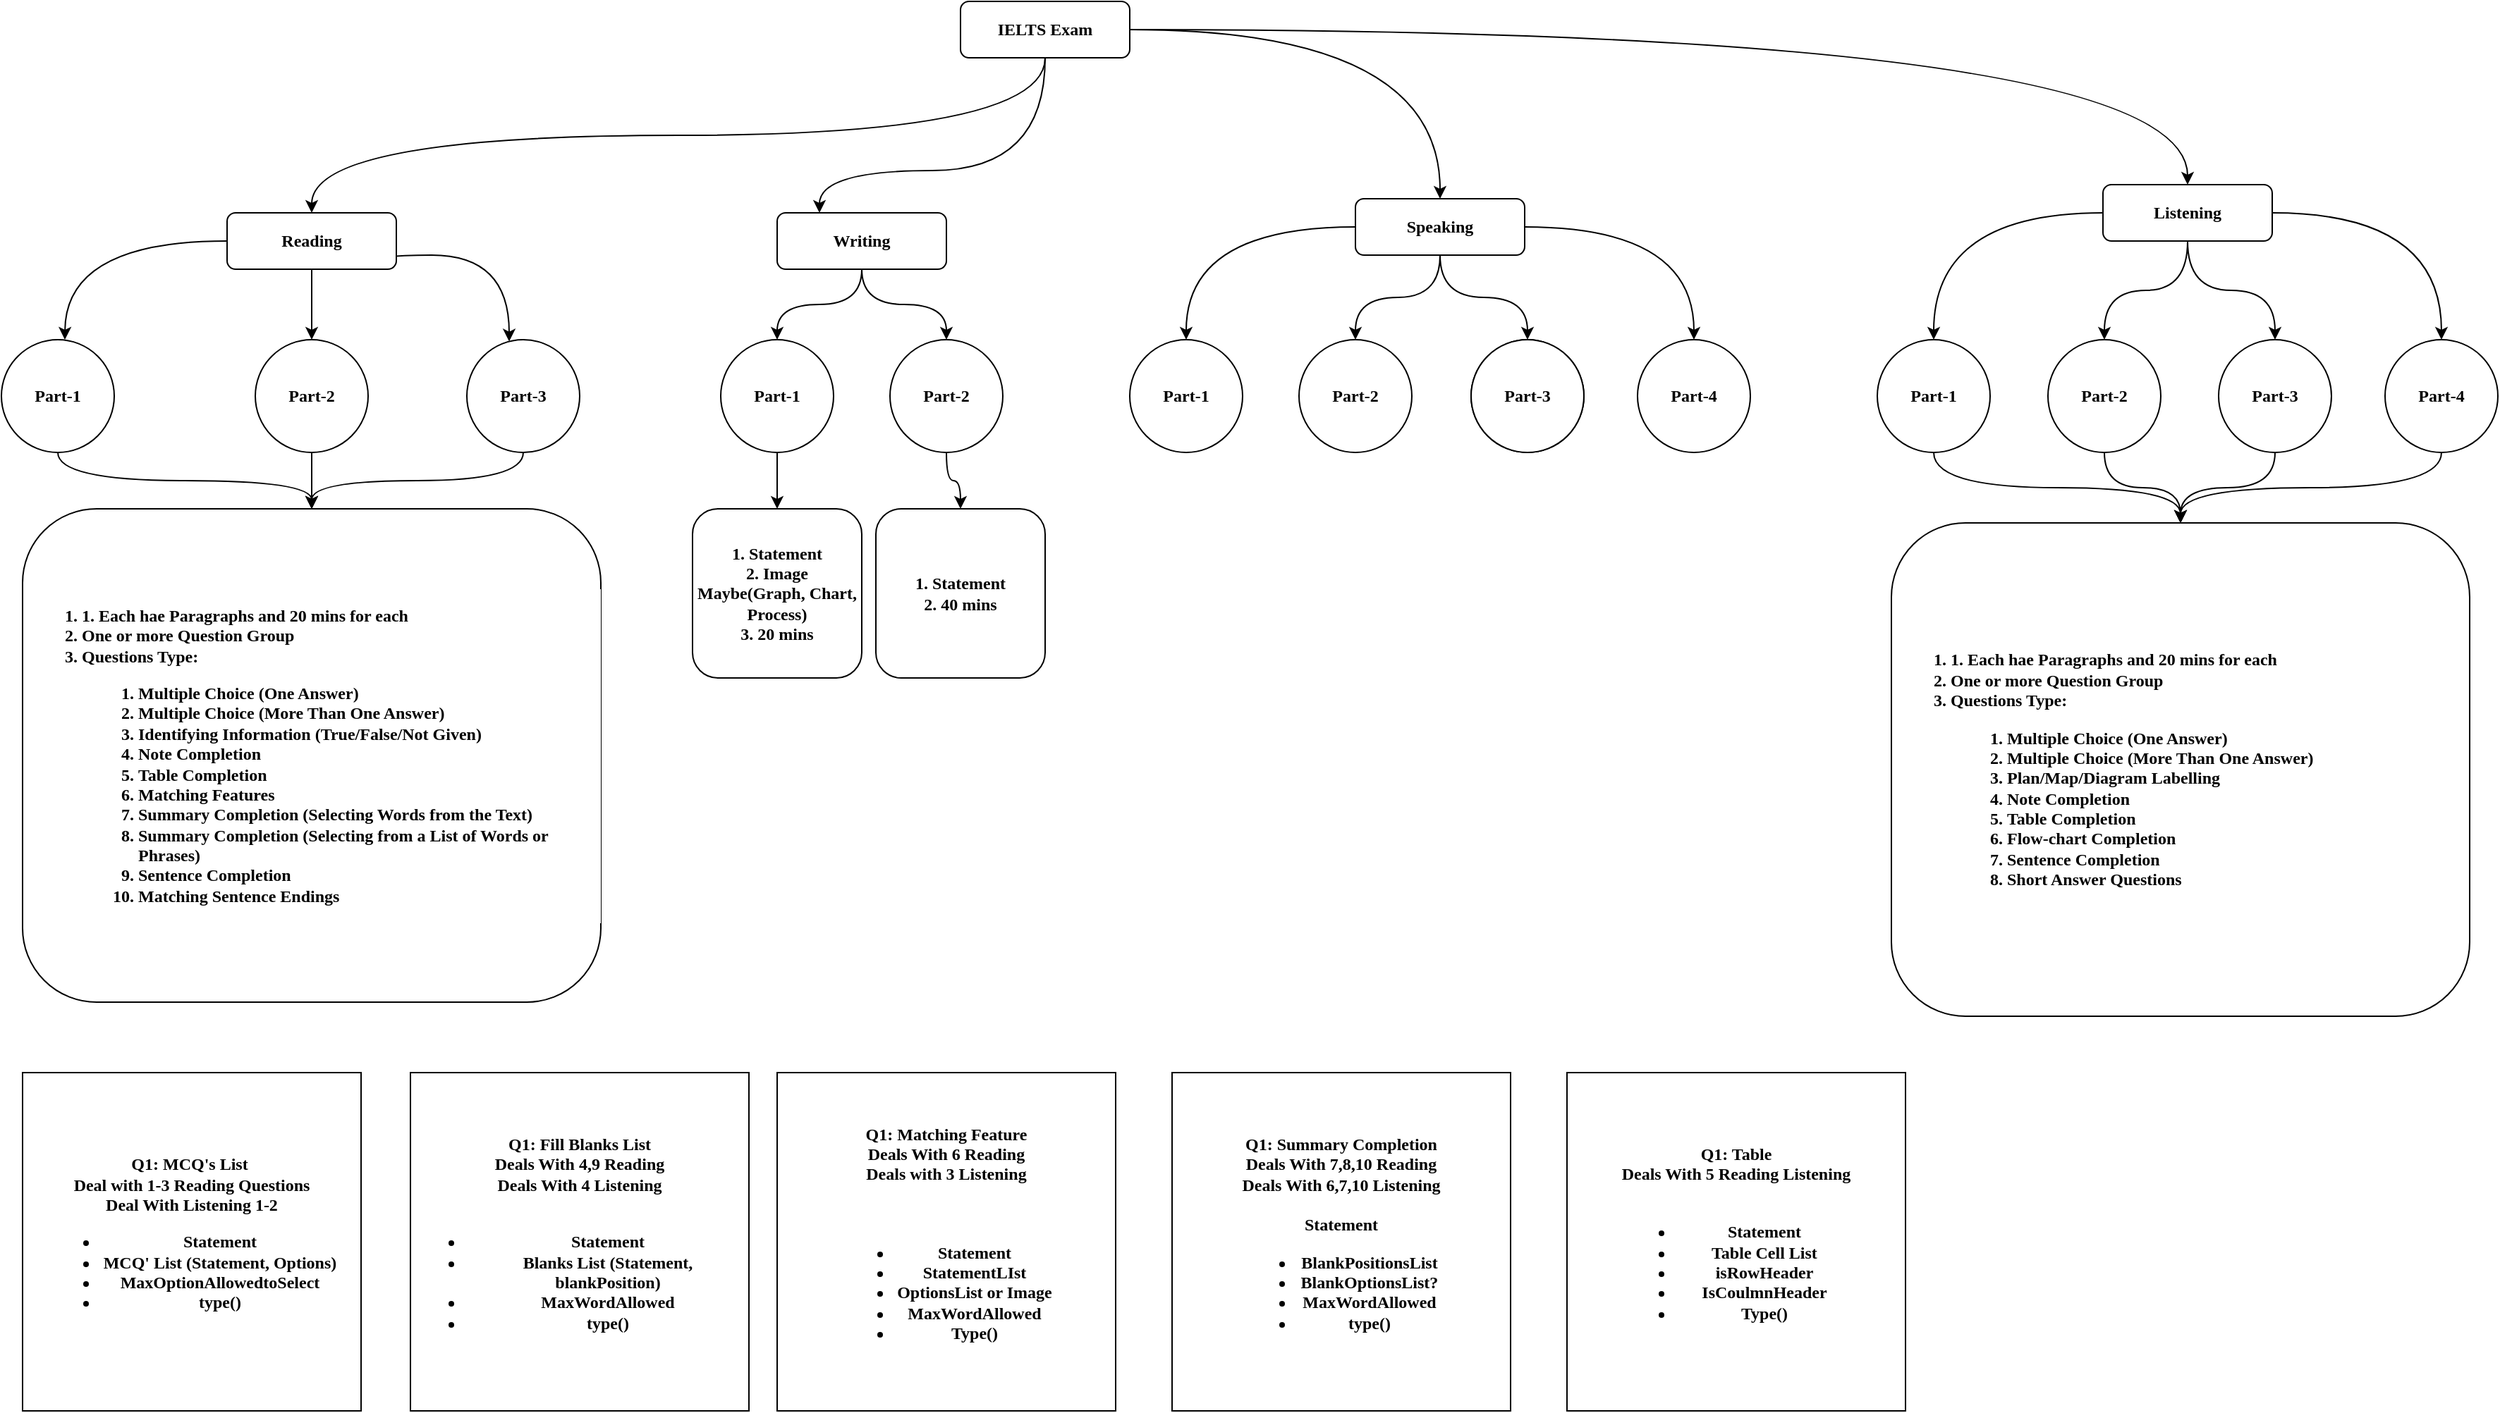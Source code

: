 <mxfile version="24.7.17">
  <diagram id="C5RBs43oDa-KdzZeNtuy" name="Page-1">
    <mxGraphModel dx="2195" dy="900" grid="1" gridSize="10" guides="1" tooltips="1" connect="1" arrows="1" fold="1" page="1" pageScale="1" pageWidth="827" pageHeight="1169" math="0" shadow="0">
      <root>
        <mxCell id="WIyWlLk6GJQsqaUBKTNV-0" />
        <mxCell id="WIyWlLk6GJQsqaUBKTNV-1" parent="WIyWlLk6GJQsqaUBKTNV-0" />
        <mxCell id="GiyGXKapcRgT0yDfLFS1-15" style="edgeStyle=orthogonalEdgeStyle;rounded=0;orthogonalLoop=1;jettySize=auto;html=1;exitX=0.5;exitY=1;exitDx=0;exitDy=0;fontFamily=Poppins;fontSource=https%3A%2F%2Ffonts.googleapis.com%2Fcss%3Ffamily%3DPoppins;fontSize=12;fontColor=default;fontStyle=1;elbow=vertical;curved=1;" parent="WIyWlLk6GJQsqaUBKTNV-1" source="WIyWlLk6GJQsqaUBKTNV-3" target="GiyGXKapcRgT0yDfLFS1-11" edge="1">
          <mxGeometry relative="1" as="geometry" />
        </mxCell>
        <mxCell id="GiyGXKapcRgT0yDfLFS1-70" style="edgeStyle=orthogonalEdgeStyle;shape=connector;curved=1;rounded=0;orthogonalLoop=1;jettySize=auto;html=1;strokeColor=default;align=center;verticalAlign=middle;fontFamily=Poppins;fontSource=https%3A%2F%2Ffonts.googleapis.com%2Fcss%3Ffamily%3DPoppins;fontSize=12;fontColor=default;fontStyle=1;labelBackgroundColor=default;elbow=vertical;endArrow=classic;" parent="WIyWlLk6GJQsqaUBKTNV-1" source="WIyWlLk6GJQsqaUBKTNV-3" target="GiyGXKapcRgT0yDfLFS1-13" edge="1">
          <mxGeometry relative="1" as="geometry" />
        </mxCell>
        <mxCell id="GiyGXKapcRgT0yDfLFS1-71" style="edgeStyle=orthogonalEdgeStyle;shape=connector;curved=1;rounded=0;orthogonalLoop=1;jettySize=auto;html=1;strokeColor=default;align=center;verticalAlign=middle;fontFamily=Poppins;fontSource=https%3A%2F%2Ffonts.googleapis.com%2Fcss%3Ffamily%3DPoppins;fontSize=12;fontColor=default;fontStyle=1;labelBackgroundColor=default;elbow=vertical;endArrow=classic;" parent="WIyWlLk6GJQsqaUBKTNV-1" source="WIyWlLk6GJQsqaUBKTNV-3" target="GiyGXKapcRgT0yDfLFS1-14" edge="1">
          <mxGeometry relative="1" as="geometry" />
        </mxCell>
        <mxCell id="GiyGXKapcRgT0yDfLFS1-73" style="edgeStyle=orthogonalEdgeStyle;shape=connector;curved=1;rounded=0;orthogonalLoop=1;jettySize=auto;html=1;strokeColor=default;align=center;verticalAlign=middle;fontFamily=Poppins;fontSource=https%3A%2F%2Ffonts.googleapis.com%2Fcss%3Ffamily%3DPoppins;fontSize=12;fontColor=default;fontStyle=1;labelBackgroundColor=default;elbow=vertical;endArrow=classic;" parent="WIyWlLk6GJQsqaUBKTNV-1" source="WIyWlLk6GJQsqaUBKTNV-3" target="GiyGXKapcRgT0yDfLFS1-12" edge="1">
          <mxGeometry relative="1" as="geometry">
            <Array as="points">
              <mxPoint x="-70" y="160" />
              <mxPoint x="-230" y="160" />
            </Array>
          </mxGeometry>
        </mxCell>
        <mxCell id="WIyWlLk6GJQsqaUBKTNV-3" value="IELTS Exam" style="rounded=1;whiteSpace=wrap;html=1;fontSize=12;glass=0;strokeWidth=1;shadow=0;fontFamily=Poppins;fontStyle=1;fontSource=https%3A%2F%2Ffonts.googleapis.com%2Fcss%3Ffamily%3DPoppins;" parent="WIyWlLk6GJQsqaUBKTNV-1" vertex="1">
          <mxGeometry x="-130" y="40" width="120" height="40" as="geometry" />
        </mxCell>
        <mxCell id="GiyGXKapcRgT0yDfLFS1-21" value="" style="edgeStyle=orthogonalEdgeStyle;shape=connector;curved=1;rounded=0;orthogonalLoop=1;jettySize=auto;html=1;strokeColor=default;align=center;verticalAlign=middle;fontFamily=Poppins;fontSource=https%3A%2F%2Ffonts.googleapis.com%2Fcss%3Ffamily%3DPoppins;fontSize=12;fontColor=default;fontStyle=1;labelBackgroundColor=default;elbow=vertical;endArrow=classic;" parent="WIyWlLk6GJQsqaUBKTNV-1" source="GiyGXKapcRgT0yDfLFS1-11" edge="1">
          <mxGeometry relative="1" as="geometry">
            <mxPoint x="-765.0" y="280" as="targetPoint" />
          </mxGeometry>
        </mxCell>
        <mxCell id="GiyGXKapcRgT0yDfLFS1-59" style="edgeStyle=orthogonalEdgeStyle;shape=connector;curved=1;rounded=0;orthogonalLoop=1;jettySize=auto;html=1;entryX=0.5;entryY=0;entryDx=0;entryDy=0;strokeColor=default;align=center;verticalAlign=middle;fontFamily=Poppins;fontSource=https%3A%2F%2Ffonts.googleapis.com%2Fcss%3Ffamily%3DPoppins;fontSize=12;fontColor=default;fontStyle=1;labelBackgroundColor=default;elbow=vertical;endArrow=classic;" parent="WIyWlLk6GJQsqaUBKTNV-1" source="GiyGXKapcRgT0yDfLFS1-11" target="GiyGXKapcRgT0yDfLFS1-27" edge="1">
          <mxGeometry relative="1" as="geometry" />
        </mxCell>
        <mxCell id="GiyGXKapcRgT0yDfLFS1-60" style="edgeStyle=orthogonalEdgeStyle;shape=connector;curved=1;rounded=0;orthogonalLoop=1;jettySize=auto;html=1;exitX=0.75;exitY=1;exitDx=0;exitDy=0;strokeColor=default;align=center;verticalAlign=middle;fontFamily=Poppins;fontSource=https%3A%2F%2Ffonts.googleapis.com%2Fcss%3Ffamily%3DPoppins;fontSize=12;fontColor=default;fontStyle=1;labelBackgroundColor=default;elbow=vertical;endArrow=classic;" parent="WIyWlLk6GJQsqaUBKTNV-1" source="GiyGXKapcRgT0yDfLFS1-11" target="GiyGXKapcRgT0yDfLFS1-26" edge="1">
          <mxGeometry relative="1" as="geometry">
            <Array as="points">
              <mxPoint x="-560" y="220" />
              <mxPoint x="-450" y="220" />
            </Array>
          </mxGeometry>
        </mxCell>
        <mxCell id="GiyGXKapcRgT0yDfLFS1-11" value="Reading" style="rounded=1;whiteSpace=wrap;html=1;fontSize=12;glass=0;strokeWidth=1;shadow=0;fontFamily=Poppins;fontStyle=1;fontSource=https%3A%2F%2Ffonts.googleapis.com%2Fcss%3Ffamily%3DPoppins;" parent="WIyWlLk6GJQsqaUBKTNV-1" vertex="1">
          <mxGeometry x="-650" y="190" width="120" height="40" as="geometry" />
        </mxCell>
        <mxCell id="GiyGXKapcRgT0yDfLFS1-62" style="edgeStyle=orthogonalEdgeStyle;shape=connector;curved=1;rounded=0;orthogonalLoop=1;jettySize=auto;html=1;strokeColor=default;align=center;verticalAlign=middle;fontFamily=Poppins;fontSource=https%3A%2F%2Ffonts.googleapis.com%2Fcss%3Ffamily%3DPoppins;fontSize=12;fontColor=default;fontStyle=1;labelBackgroundColor=default;elbow=vertical;endArrow=classic;" parent="WIyWlLk6GJQsqaUBKTNV-1" source="GiyGXKapcRgT0yDfLFS1-12" target="GiyGXKapcRgT0yDfLFS1-24" edge="1">
          <mxGeometry relative="1" as="geometry" />
        </mxCell>
        <mxCell id="GiyGXKapcRgT0yDfLFS1-63" style="edgeStyle=orthogonalEdgeStyle;shape=connector;curved=1;rounded=0;orthogonalLoop=1;jettySize=auto;html=1;strokeColor=default;align=center;verticalAlign=middle;fontFamily=Poppins;fontSource=https%3A%2F%2Ffonts.googleapis.com%2Fcss%3Ffamily%3DPoppins;fontSize=12;fontColor=default;fontStyle=1;labelBackgroundColor=default;elbow=vertical;endArrow=classic;" parent="WIyWlLk6GJQsqaUBKTNV-1" source="GiyGXKapcRgT0yDfLFS1-12" target="GiyGXKapcRgT0yDfLFS1-47" edge="1">
          <mxGeometry relative="1" as="geometry" />
        </mxCell>
        <mxCell id="GiyGXKapcRgT0yDfLFS1-12" value="Writing" style="rounded=1;whiteSpace=wrap;html=1;fontSize=12;glass=0;strokeWidth=1;shadow=0;fontFamily=Poppins;fontStyle=1;fontSource=https%3A%2F%2Ffonts.googleapis.com%2Fcss%3Ffamily%3DPoppins;" parent="WIyWlLk6GJQsqaUBKTNV-1" vertex="1">
          <mxGeometry x="-260" y="190" width="120" height="40" as="geometry" />
        </mxCell>
        <mxCell id="GiyGXKapcRgT0yDfLFS1-66" style="edgeStyle=orthogonalEdgeStyle;shape=connector;curved=1;rounded=0;orthogonalLoop=1;jettySize=auto;html=1;strokeColor=default;align=center;verticalAlign=middle;fontFamily=Poppins;fontSource=https%3A%2F%2Ffonts.googleapis.com%2Fcss%3Ffamily%3DPoppins;fontSize=12;fontColor=default;fontStyle=1;labelBackgroundColor=default;elbow=vertical;endArrow=classic;" parent="WIyWlLk6GJQsqaUBKTNV-1" source="GiyGXKapcRgT0yDfLFS1-13" target="GiyGXKapcRgT0yDfLFS1-53" edge="1">
          <mxGeometry relative="1" as="geometry" />
        </mxCell>
        <mxCell id="GiyGXKapcRgT0yDfLFS1-67" style="edgeStyle=orthogonalEdgeStyle;shape=connector;curved=1;rounded=0;orthogonalLoop=1;jettySize=auto;html=1;strokeColor=default;align=center;verticalAlign=middle;fontFamily=Poppins;fontSource=https%3A%2F%2Ffonts.googleapis.com%2Fcss%3Ffamily%3DPoppins;fontSize=12;fontColor=default;fontStyle=1;labelBackgroundColor=default;elbow=vertical;endArrow=classic;" parent="WIyWlLk6GJQsqaUBKTNV-1" source="GiyGXKapcRgT0yDfLFS1-13" target="GiyGXKapcRgT0yDfLFS1-52" edge="1">
          <mxGeometry relative="1" as="geometry" />
        </mxCell>
        <mxCell id="GiyGXKapcRgT0yDfLFS1-68" style="edgeStyle=orthogonalEdgeStyle;shape=connector;curved=1;rounded=0;orthogonalLoop=1;jettySize=auto;html=1;strokeColor=default;align=center;verticalAlign=middle;fontFamily=Poppins;fontSource=https%3A%2F%2Ffonts.googleapis.com%2Fcss%3Ffamily%3DPoppins;fontSize=12;fontColor=default;fontStyle=1;labelBackgroundColor=default;elbow=vertical;endArrow=classic;" parent="WIyWlLk6GJQsqaUBKTNV-1" source="GiyGXKapcRgT0yDfLFS1-13" target="GiyGXKapcRgT0yDfLFS1-51" edge="1">
          <mxGeometry relative="1" as="geometry" />
        </mxCell>
        <mxCell id="GiyGXKapcRgT0yDfLFS1-69" style="edgeStyle=orthogonalEdgeStyle;shape=connector;curved=1;rounded=0;orthogonalLoop=1;jettySize=auto;html=1;strokeColor=default;align=center;verticalAlign=middle;fontFamily=Poppins;fontSource=https%3A%2F%2Ffonts.googleapis.com%2Fcss%3Ffamily%3DPoppins;fontSize=12;fontColor=default;fontStyle=1;labelBackgroundColor=default;elbow=vertical;endArrow=classic;" parent="WIyWlLk6GJQsqaUBKTNV-1" source="GiyGXKapcRgT0yDfLFS1-13" target="GiyGXKapcRgT0yDfLFS1-50" edge="1">
          <mxGeometry relative="1" as="geometry" />
        </mxCell>
        <mxCell id="GiyGXKapcRgT0yDfLFS1-13" value="Speaking" style="rounded=1;whiteSpace=wrap;html=1;fontSize=12;glass=0;strokeWidth=1;shadow=0;fontFamily=Poppins;fontStyle=1;fontSource=https%3A%2F%2Ffonts.googleapis.com%2Fcss%3Ffamily%3DPoppins;" parent="WIyWlLk6GJQsqaUBKTNV-1" vertex="1">
          <mxGeometry x="150" y="180" width="120" height="40" as="geometry" />
        </mxCell>
        <mxCell id="GiyGXKapcRgT0yDfLFS1-74" style="edgeStyle=orthogonalEdgeStyle;shape=connector;curved=1;rounded=0;orthogonalLoop=1;jettySize=auto;html=1;strokeColor=default;align=center;verticalAlign=middle;fontFamily=Poppins;fontSource=https%3A%2F%2Ffonts.googleapis.com%2Fcss%3Ffamily%3DPoppins;fontSize=12;fontColor=default;fontStyle=1;labelBackgroundColor=default;elbow=vertical;endArrow=classic;" parent="WIyWlLk6GJQsqaUBKTNV-1" source="GiyGXKapcRgT0yDfLFS1-14" target="GiyGXKapcRgT0yDfLFS1-58" edge="1">
          <mxGeometry relative="1" as="geometry" />
        </mxCell>
        <mxCell id="GiyGXKapcRgT0yDfLFS1-75" style="edgeStyle=orthogonalEdgeStyle;shape=connector;curved=1;rounded=0;orthogonalLoop=1;jettySize=auto;html=1;strokeColor=default;align=center;verticalAlign=middle;fontFamily=Poppins;fontSource=https%3A%2F%2Ffonts.googleapis.com%2Fcss%3Ffamily%3DPoppins;fontSize=12;fontColor=default;fontStyle=1;labelBackgroundColor=default;elbow=vertical;endArrow=classic;" parent="WIyWlLk6GJQsqaUBKTNV-1" source="GiyGXKapcRgT0yDfLFS1-14" target="GiyGXKapcRgT0yDfLFS1-57" edge="1">
          <mxGeometry relative="1" as="geometry" />
        </mxCell>
        <mxCell id="GiyGXKapcRgT0yDfLFS1-76" style="edgeStyle=orthogonalEdgeStyle;shape=connector;curved=1;rounded=0;orthogonalLoop=1;jettySize=auto;html=1;strokeColor=default;align=center;verticalAlign=middle;fontFamily=Poppins;fontSource=https%3A%2F%2Ffonts.googleapis.com%2Fcss%3Ffamily%3DPoppins;fontSize=12;fontColor=default;fontStyle=1;labelBackgroundColor=default;elbow=vertical;endArrow=classic;" parent="WIyWlLk6GJQsqaUBKTNV-1" source="GiyGXKapcRgT0yDfLFS1-14" target="GiyGXKapcRgT0yDfLFS1-56" edge="1">
          <mxGeometry relative="1" as="geometry" />
        </mxCell>
        <mxCell id="GiyGXKapcRgT0yDfLFS1-77" style="edgeStyle=orthogonalEdgeStyle;shape=connector;curved=1;rounded=0;orthogonalLoop=1;jettySize=auto;html=1;strokeColor=default;align=center;verticalAlign=middle;fontFamily=Poppins;fontSource=https%3A%2F%2Ffonts.googleapis.com%2Fcss%3Ffamily%3DPoppins;fontSize=12;fontColor=default;fontStyle=1;labelBackgroundColor=default;elbow=vertical;endArrow=classic;" parent="WIyWlLk6GJQsqaUBKTNV-1" source="GiyGXKapcRgT0yDfLFS1-14" target="GiyGXKapcRgT0yDfLFS1-55" edge="1">
          <mxGeometry relative="1" as="geometry" />
        </mxCell>
        <mxCell id="GiyGXKapcRgT0yDfLFS1-14" value="Listening" style="rounded=1;whiteSpace=wrap;html=1;fontSize=12;glass=0;strokeWidth=1;shadow=0;fontFamily=Poppins;fontStyle=1;fontSource=https%3A%2F%2Ffonts.googleapis.com%2Fcss%3Ffamily%3DPoppins;" parent="WIyWlLk6GJQsqaUBKTNV-1" vertex="1">
          <mxGeometry x="680" y="170" width="120" height="40" as="geometry" />
        </mxCell>
        <mxCell id="GiyGXKapcRgT0yDfLFS1-80" style="edgeStyle=orthogonalEdgeStyle;shape=connector;curved=1;rounded=0;orthogonalLoop=1;jettySize=auto;html=1;strokeColor=default;align=center;verticalAlign=middle;fontFamily=Poppins;fontSource=https%3A%2F%2Ffonts.googleapis.com%2Fcss%3Ffamily%3DPoppins;fontSize=12;fontColor=default;fontStyle=1;labelBackgroundColor=default;elbow=vertical;endArrow=classic;" parent="WIyWlLk6GJQsqaUBKTNV-1" source="GiyGXKapcRgT0yDfLFS1-24" target="GiyGXKapcRgT0yDfLFS1-79" edge="1">
          <mxGeometry relative="1" as="geometry" />
        </mxCell>
        <mxCell id="GiyGXKapcRgT0yDfLFS1-24" value="Part-1" style="ellipse;whiteSpace=wrap;html=1;fontFamily=Poppins;rounded=1;glass=0;strokeWidth=1;shadow=0;fontStyle=1;fontSource=https%3A%2F%2Ffonts.googleapis.com%2Fcss%3Ffamily%3DPoppins;" parent="WIyWlLk6GJQsqaUBKTNV-1" vertex="1">
          <mxGeometry x="-300" y="280" width="80" height="80" as="geometry" />
        </mxCell>
        <mxCell id="ilboov9Ojgyz36OCxnhH-5" style="edgeStyle=orthogonalEdgeStyle;shape=connector;curved=1;rounded=0;orthogonalLoop=1;jettySize=auto;html=1;strokeColor=default;align=center;verticalAlign=middle;fontFamily=Poppins;fontSource=https%3A%2F%2Ffonts.googleapis.com%2Fcss%3Ffamily%3DPoppins;fontSize=12;fontColor=default;fontStyle=1;labelBackgroundColor=default;elbow=vertical;endArrow=classic;" edge="1" parent="WIyWlLk6GJQsqaUBKTNV-1" source="GiyGXKapcRgT0yDfLFS1-26" target="GiyGXKapcRgT0yDfLFS1-86">
          <mxGeometry relative="1" as="geometry" />
        </mxCell>
        <mxCell id="GiyGXKapcRgT0yDfLFS1-26" value="Part-3" style="ellipse;whiteSpace=wrap;html=1;fontFamily=Poppins;rounded=1;glass=0;strokeWidth=1;shadow=0;fontStyle=1;fontSource=https%3A%2F%2Ffonts.googleapis.com%2Fcss%3Ffamily%3DPoppins;" parent="WIyWlLk6GJQsqaUBKTNV-1" vertex="1">
          <mxGeometry x="-480" y="280" width="80" height="80" as="geometry" />
        </mxCell>
        <mxCell id="ilboov9Ojgyz36OCxnhH-4" style="edgeStyle=orthogonalEdgeStyle;shape=connector;curved=1;rounded=0;orthogonalLoop=1;jettySize=auto;html=1;strokeColor=default;align=center;verticalAlign=middle;fontFamily=Poppins;fontSource=https%3A%2F%2Ffonts.googleapis.com%2Fcss%3Ffamily%3DPoppins;fontSize=12;fontColor=default;fontStyle=1;labelBackgroundColor=default;elbow=vertical;endArrow=classic;" edge="1" parent="WIyWlLk6GJQsqaUBKTNV-1" source="GiyGXKapcRgT0yDfLFS1-27" target="GiyGXKapcRgT0yDfLFS1-86">
          <mxGeometry relative="1" as="geometry" />
        </mxCell>
        <mxCell id="GiyGXKapcRgT0yDfLFS1-27" value="Part-2" style="ellipse;whiteSpace=wrap;html=1;fontFamily=Poppins;rounded=1;glass=0;strokeWidth=1;shadow=0;fontStyle=1;fontSource=https%3A%2F%2Ffonts.googleapis.com%2Fcss%3Ffamily%3DPoppins;" parent="WIyWlLk6GJQsqaUBKTNV-1" vertex="1">
          <mxGeometry x="-630" y="280" width="80" height="80" as="geometry" />
        </mxCell>
        <mxCell id="ilboov9Ojgyz36OCxnhH-3" style="edgeStyle=orthogonalEdgeStyle;shape=connector;curved=1;rounded=0;orthogonalLoop=1;jettySize=auto;html=1;exitX=0.5;exitY=1;exitDx=0;exitDy=0;strokeColor=default;align=center;verticalAlign=middle;fontFamily=Poppins;fontSource=https%3A%2F%2Ffonts.googleapis.com%2Fcss%3Ffamily%3DPoppins;fontSize=12;fontColor=default;fontStyle=1;labelBackgroundColor=default;elbow=vertical;endArrow=classic;" edge="1" parent="WIyWlLk6GJQsqaUBKTNV-1" source="GiyGXKapcRgT0yDfLFS1-28" target="GiyGXKapcRgT0yDfLFS1-86">
          <mxGeometry relative="1" as="geometry" />
        </mxCell>
        <mxCell id="GiyGXKapcRgT0yDfLFS1-28" value="Part-1" style="ellipse;whiteSpace=wrap;html=1;fontFamily=Poppins;rounded=1;glass=0;strokeWidth=1;shadow=0;fontStyle=1;fontSource=https%3A%2F%2Ffonts.googleapis.com%2Fcss%3Ffamily%3DPoppins;" parent="WIyWlLk6GJQsqaUBKTNV-1" vertex="1">
          <mxGeometry x="-810" y="280" width="80" height="80" as="geometry" />
        </mxCell>
        <mxCell id="GiyGXKapcRgT0yDfLFS1-47" value="Part-2" style="ellipse;whiteSpace=wrap;html=1;fontFamily=Poppins;rounded=1;glass=0;strokeWidth=1;shadow=0;fontStyle=1;fontSource=https%3A%2F%2Ffonts.googleapis.com%2Fcss%3Ffamily%3DPoppins;" parent="WIyWlLk6GJQsqaUBKTNV-1" vertex="1">
          <mxGeometry x="-180" y="280" width="80" height="80" as="geometry" />
        </mxCell>
        <mxCell id="GiyGXKapcRgT0yDfLFS1-49" value="Part-1" style="ellipse;whiteSpace=wrap;html=1;fontFamily=Poppins;rounded=1;glass=0;strokeWidth=1;shadow=0;fontStyle=1;fontSource=https%3A%2F%2Ffonts.googleapis.com%2Fcss%3Ffamily%3DPoppins;" parent="WIyWlLk6GJQsqaUBKTNV-1" vertex="1">
          <mxGeometry x="232" y="280" width="80" height="80" as="geometry" />
        </mxCell>
        <mxCell id="GiyGXKapcRgT0yDfLFS1-50" value="Part-4" style="ellipse;whiteSpace=wrap;html=1;fontFamily=Poppins;rounded=1;glass=0;strokeWidth=1;shadow=0;fontStyle=1;fontSource=https%3A%2F%2Ffonts.googleapis.com%2Fcss%3Ffamily%3DPoppins;" parent="WIyWlLk6GJQsqaUBKTNV-1" vertex="1">
          <mxGeometry x="350" y="280" width="80" height="80" as="geometry" />
        </mxCell>
        <mxCell id="GiyGXKapcRgT0yDfLFS1-51" value="Part-3" style="ellipse;whiteSpace=wrap;html=1;fontFamily=Poppins;rounded=1;glass=0;strokeWidth=1;shadow=0;fontStyle=1;fontSource=https%3A%2F%2Ffonts.googleapis.com%2Fcss%3Ffamily%3DPoppins;" parent="WIyWlLk6GJQsqaUBKTNV-1" vertex="1">
          <mxGeometry x="232" y="280" width="80" height="80" as="geometry" />
        </mxCell>
        <mxCell id="GiyGXKapcRgT0yDfLFS1-52" value="Part-2" style="ellipse;whiteSpace=wrap;html=1;fontFamily=Poppins;rounded=1;glass=0;strokeWidth=1;shadow=0;fontStyle=1;fontSource=https%3A%2F%2Ffonts.googleapis.com%2Fcss%3Ffamily%3DPoppins;" parent="WIyWlLk6GJQsqaUBKTNV-1" vertex="1">
          <mxGeometry x="110" y="280" width="80" height="80" as="geometry" />
        </mxCell>
        <mxCell id="GiyGXKapcRgT0yDfLFS1-53" value="Part-1" style="ellipse;whiteSpace=wrap;html=1;fontFamily=Poppins;rounded=1;glass=0;strokeWidth=1;shadow=0;fontStyle=1;fontSource=https%3A%2F%2Ffonts.googleapis.com%2Fcss%3Ffamily%3DPoppins;" parent="WIyWlLk6GJQsqaUBKTNV-1" vertex="1">
          <mxGeometry x="-10" y="280" width="80" height="80" as="geometry" />
        </mxCell>
        <mxCell id="ilboov9Ojgyz36OCxnhH-16" style="edgeStyle=orthogonalEdgeStyle;shape=connector;curved=1;rounded=0;orthogonalLoop=1;jettySize=auto;html=1;strokeColor=default;align=center;verticalAlign=middle;fontFamily=Poppins;fontSource=https%3A%2F%2Ffonts.googleapis.com%2Fcss%3Ffamily%3DPoppins;fontSize=12;fontColor=default;fontStyle=1;labelBackgroundColor=default;elbow=vertical;endArrow=classic;" edge="1" parent="WIyWlLk6GJQsqaUBKTNV-1" source="GiyGXKapcRgT0yDfLFS1-55" target="ilboov9Ojgyz36OCxnhH-12">
          <mxGeometry relative="1" as="geometry" />
        </mxCell>
        <mxCell id="GiyGXKapcRgT0yDfLFS1-55" value="Part-4" style="ellipse;whiteSpace=wrap;html=1;fontFamily=Poppins;rounded=1;glass=0;strokeWidth=1;shadow=0;fontStyle=1;fontSource=https%3A%2F%2Ffonts.googleapis.com%2Fcss%3Ffamily%3DPoppins;" parent="WIyWlLk6GJQsqaUBKTNV-1" vertex="1">
          <mxGeometry x="880" y="280" width="80" height="80" as="geometry" />
        </mxCell>
        <mxCell id="ilboov9Ojgyz36OCxnhH-15" style="edgeStyle=orthogonalEdgeStyle;shape=connector;curved=1;rounded=0;orthogonalLoop=1;jettySize=auto;html=1;strokeColor=default;align=center;verticalAlign=middle;fontFamily=Poppins;fontSource=https%3A%2F%2Ffonts.googleapis.com%2Fcss%3Ffamily%3DPoppins;fontSize=12;fontColor=default;fontStyle=1;labelBackgroundColor=default;elbow=vertical;endArrow=classic;" edge="1" parent="WIyWlLk6GJQsqaUBKTNV-1" source="GiyGXKapcRgT0yDfLFS1-56" target="ilboov9Ojgyz36OCxnhH-12">
          <mxGeometry relative="1" as="geometry" />
        </mxCell>
        <mxCell id="GiyGXKapcRgT0yDfLFS1-56" value="Part-3" style="ellipse;whiteSpace=wrap;html=1;fontFamily=Poppins;rounded=1;glass=0;strokeWidth=1;shadow=0;fontStyle=1;fontSource=https%3A%2F%2Ffonts.googleapis.com%2Fcss%3Ffamily%3DPoppins;" parent="WIyWlLk6GJQsqaUBKTNV-1" vertex="1">
          <mxGeometry x="762" y="280" width="80" height="80" as="geometry" />
        </mxCell>
        <mxCell id="ilboov9Ojgyz36OCxnhH-14" style="edgeStyle=orthogonalEdgeStyle;shape=connector;curved=1;rounded=0;orthogonalLoop=1;jettySize=auto;html=1;strokeColor=default;align=center;verticalAlign=middle;fontFamily=Poppins;fontSource=https%3A%2F%2Ffonts.googleapis.com%2Fcss%3Ffamily%3DPoppins;fontSize=12;fontColor=default;fontStyle=1;labelBackgroundColor=default;elbow=vertical;endArrow=classic;" edge="1" parent="WIyWlLk6GJQsqaUBKTNV-1" source="GiyGXKapcRgT0yDfLFS1-57" target="ilboov9Ojgyz36OCxnhH-12">
          <mxGeometry relative="1" as="geometry" />
        </mxCell>
        <mxCell id="GiyGXKapcRgT0yDfLFS1-57" value="Part-2" style="ellipse;whiteSpace=wrap;html=1;fontFamily=Poppins;rounded=1;glass=0;strokeWidth=1;shadow=0;fontStyle=1;fontSource=https%3A%2F%2Ffonts.googleapis.com%2Fcss%3Ffamily%3DPoppins;" parent="WIyWlLk6GJQsqaUBKTNV-1" vertex="1">
          <mxGeometry x="641" y="280" width="80" height="80" as="geometry" />
        </mxCell>
        <mxCell id="ilboov9Ojgyz36OCxnhH-13" style="edgeStyle=orthogonalEdgeStyle;shape=connector;curved=1;rounded=0;orthogonalLoop=1;jettySize=auto;html=1;strokeColor=default;align=center;verticalAlign=middle;fontFamily=Poppins;fontSource=https%3A%2F%2Ffonts.googleapis.com%2Fcss%3Ffamily%3DPoppins;fontSize=12;fontColor=default;fontStyle=1;labelBackgroundColor=default;elbow=vertical;endArrow=classic;" edge="1" parent="WIyWlLk6GJQsqaUBKTNV-1" source="GiyGXKapcRgT0yDfLFS1-58" target="ilboov9Ojgyz36OCxnhH-12">
          <mxGeometry relative="1" as="geometry" />
        </mxCell>
        <mxCell id="GiyGXKapcRgT0yDfLFS1-58" value="Part-1" style="ellipse;whiteSpace=wrap;html=1;fontFamily=Poppins;rounded=1;glass=0;strokeWidth=1;shadow=0;fontStyle=1;fontSource=https%3A%2F%2Ffonts.googleapis.com%2Fcss%3Ffamily%3DPoppins;" parent="WIyWlLk6GJQsqaUBKTNV-1" vertex="1">
          <mxGeometry x="520" y="280" width="80" height="80" as="geometry" />
        </mxCell>
        <mxCell id="GiyGXKapcRgT0yDfLFS1-79" value="1. Statement&lt;div&gt;2. Image Maybe(Graph, Chart, Process)&lt;/div&gt;&lt;div&gt;3. 20 mins&lt;/div&gt;" style="whiteSpace=wrap;html=1;aspect=fixed;rounded=1;shadow=0;glass=0;strokeColor=default;strokeWidth=1;align=center;verticalAlign=middle;fontFamily=Poppins;fontSource=https%3A%2F%2Ffonts.googleapis.com%2Fcss%3Ffamily%3DPoppins;fontSize=12;fontColor=default;fontStyle=1;labelBackgroundColor=default;fillColor=default;" parent="WIyWlLk6GJQsqaUBKTNV-1" vertex="1">
          <mxGeometry x="-320" y="400" width="120" height="120" as="geometry" />
        </mxCell>
        <mxCell id="GiyGXKapcRgT0yDfLFS1-81" style="edgeStyle=orthogonalEdgeStyle;shape=connector;curved=1;rounded=0;orthogonalLoop=1;jettySize=auto;html=1;strokeColor=default;align=center;verticalAlign=middle;fontFamily=Poppins;fontSource=https%3A%2F%2Ffonts.googleapis.com%2Fcss%3Ffamily%3DPoppins;fontSize=12;fontColor=default;fontStyle=1;labelBackgroundColor=default;elbow=vertical;endArrow=classic;" parent="WIyWlLk6GJQsqaUBKTNV-1" source="GiyGXKapcRgT0yDfLFS1-47" target="GiyGXKapcRgT0yDfLFS1-82" edge="1">
          <mxGeometry relative="1" as="geometry">
            <mxPoint x="-130" y="360" as="sourcePoint" />
          </mxGeometry>
        </mxCell>
        <mxCell id="GiyGXKapcRgT0yDfLFS1-82" value="1. Statement&lt;div&gt;2. 40 mins&lt;/div&gt;" style="whiteSpace=wrap;html=1;aspect=fixed;rounded=1;shadow=0;glass=0;strokeColor=default;strokeWidth=1;align=center;verticalAlign=middle;fontFamily=Poppins;fontSource=https%3A%2F%2Ffonts.googleapis.com%2Fcss%3Ffamily%3DPoppins;fontSize=12;fontColor=default;fontStyle=1;labelBackgroundColor=default;fillColor=default;" parent="WIyWlLk6GJQsqaUBKTNV-1" vertex="1">
          <mxGeometry x="-190" y="400" width="120" height="120" as="geometry" />
        </mxCell>
        <mxCell id="GiyGXKapcRgT0yDfLFS1-84" style="edgeStyle=orthogonalEdgeStyle;shape=connector;curved=1;rounded=0;orthogonalLoop=1;jettySize=auto;html=1;exitX=0.5;exitY=1;exitDx=0;exitDy=0;strokeColor=default;align=center;verticalAlign=middle;fontFamily=Poppins;fontSource=https%3A%2F%2Ffonts.googleapis.com%2Fcss%3Ffamily%3DPoppins;fontSize=12;fontColor=default;fontStyle=1;labelBackgroundColor=default;elbow=vertical;endArrow=classic;" parent="WIyWlLk6GJQsqaUBKTNV-1" edge="1">
          <mxGeometry relative="1" as="geometry">
            <mxPoint x="-605" y="790" as="sourcePoint" />
            <mxPoint x="-605" y="790" as="targetPoint" />
          </mxGeometry>
        </mxCell>
        <mxCell id="GiyGXKapcRgT0yDfLFS1-86" value="&lt;div style=&quot;&quot;&gt;&lt;ol&gt;&lt;li&gt;1. Each hae Paragraphs and 20 mins for each&lt;/li&gt;&lt;li&gt;One or more Question Group&lt;/li&gt;&lt;li&gt;Questions Type:&lt;/li&gt;&lt;/ol&gt;&lt;/div&gt;&lt;div&gt;&lt;ol&gt;&lt;ol&gt;&lt;li style=&quot;&quot;&gt;&lt;strong&gt;Multiple Choice (One Answer)&lt;/strong&gt;&lt;/li&gt;&lt;li style=&quot;&quot;&gt;&lt;strong&gt;Multiple Choice (More Than One Answer)&lt;/strong&gt;&lt;/li&gt;&lt;li style=&quot;&quot;&gt;&lt;strong&gt;Identifying Information (True/False/Not Given)&lt;/strong&gt;&lt;/li&gt;&lt;li style=&quot;&quot;&gt;&lt;strong&gt;Note Completion&lt;/strong&gt;&lt;/li&gt;&lt;li style=&quot;&quot;&gt;&lt;strong&gt;Table Completion&lt;/strong&gt;&lt;/li&gt;&lt;li style=&quot;&quot;&gt;&lt;strong&gt;Matching Features&lt;/strong&gt;&lt;/li&gt;&lt;li style=&quot;&quot;&gt;&lt;strong&gt;Summary Completion (Selecting Words from the Text)&lt;/strong&gt;&lt;/li&gt;&lt;li style=&quot;&quot;&gt;&lt;strong&gt;Summary Completion (Selecting from a List of Words or Phrases)&lt;/strong&gt;&lt;/li&gt;&lt;li style=&quot;&quot;&gt;&lt;strong&gt;Sentence Completion&lt;/strong&gt;&lt;/li&gt;&lt;li style=&quot;&quot;&gt;&lt;strong&gt;Matching Sentence Endings&lt;/strong&gt;&lt;/li&gt;&lt;/ol&gt;&lt;/ol&gt;&lt;/div&gt;" style="rounded=1;whiteSpace=wrap;html=1;shadow=0;glass=0;strokeColor=default;strokeWidth=1;align=left;verticalAlign=middle;fontFamily=Poppins;fontSource=https%3A%2F%2Ffonts.googleapis.com%2Fcss%3Ffamily%3DPoppins;fontSize=12;fontColor=default;fontStyle=1;labelBackgroundColor=default;fillColor=default;" parent="WIyWlLk6GJQsqaUBKTNV-1" vertex="1">
          <mxGeometry x="-795" y="400" width="410" height="350" as="geometry" />
        </mxCell>
        <mxCell id="ilboov9Ojgyz36OCxnhH-6" value="Q1: MCQ&#39;s List&amp;nbsp;&lt;div&gt;Deal with 1-3 Reading Questions&lt;/div&gt;&lt;div&gt;Deal With Listening 1-2&lt;br&gt;&lt;div&gt;&lt;div&gt;&lt;ul&gt;&lt;li&gt;Statement&lt;/li&gt;&lt;li&gt;MCQ&#39; List (Statement, Options)&lt;/li&gt;&lt;li&gt;MaxOptionAllowedtoSelect&lt;/li&gt;&lt;li&gt;type()&lt;/li&gt;&lt;/ul&gt;&lt;/div&gt;&lt;/div&gt;&lt;/div&gt;" style="whiteSpace=wrap;html=1;aspect=fixed;fontFamily=Poppins;fontSource=https%3A%2F%2Ffonts.googleapis.com%2Fcss%3Ffamily%3DPoppins;fontSize=12;fontColor=default;fontStyle=1;labelBackgroundColor=default;align=center;" vertex="1" parent="WIyWlLk6GJQsqaUBKTNV-1">
          <mxGeometry x="-795" y="800" width="240" height="240" as="geometry" />
        </mxCell>
        <mxCell id="ilboov9Ojgyz36OCxnhH-8" value="Q1: Fill Blanks List&lt;div&gt;Deals With 4,9 Reading&lt;/div&gt;&lt;div&gt;&lt;div&gt;Deals With 4 Listening&lt;/div&gt;&lt;div&gt;&lt;br&gt;&lt;/div&gt;&lt;/div&gt;&lt;div&gt;&lt;div&gt;&lt;ul&gt;&lt;/ul&gt;&lt;/div&gt;&lt;div&gt;&lt;ul&gt;&lt;li&gt;Statement&lt;/li&gt;&lt;li&gt;Blanks List (Statement, blankPosition)&lt;/li&gt;&lt;li&gt;MaxWordAllowed&lt;/li&gt;&lt;li&gt;type()&lt;/li&gt;&lt;/ul&gt;&lt;/div&gt;&lt;/div&gt;" style="whiteSpace=wrap;html=1;aspect=fixed;fontFamily=Poppins;fontSource=https%3A%2F%2Ffonts.googleapis.com%2Fcss%3Ffamily%3DPoppins;fontSize=12;fontColor=default;fontStyle=1;labelBackgroundColor=default;align=center;" vertex="1" parent="WIyWlLk6GJQsqaUBKTNV-1">
          <mxGeometry x="-520" y="800" width="240" height="240" as="geometry" />
        </mxCell>
        <mxCell id="ilboov9Ojgyz36OCxnhH-9" value="Q1: Matching Feature&lt;div&gt;Deals With 6 Reading&lt;/div&gt;&lt;div&gt;Deals with 3 Listening&lt;/div&gt;&lt;div&gt;&lt;br&gt;&lt;/div&gt;&lt;div&gt;&lt;br&gt;&lt;/div&gt;&lt;div&gt;&lt;ul&gt;&lt;li&gt;Statement&lt;/li&gt;&lt;li&gt;StatementLIst&lt;/li&gt;&lt;li&gt;OptionsList or Image&lt;/li&gt;&lt;li&gt;MaxWordAllowed&lt;/li&gt;&lt;li&gt;Type()&lt;/li&gt;&lt;/ul&gt;&lt;/div&gt;" style="whiteSpace=wrap;html=1;aspect=fixed;fontFamily=Poppins;fontSource=https%3A%2F%2Ffonts.googleapis.com%2Fcss%3Ffamily%3DPoppins;fontSize=12;fontColor=default;fontStyle=1;labelBackgroundColor=default;align=center;" vertex="1" parent="WIyWlLk6GJQsqaUBKTNV-1">
          <mxGeometry x="-260" y="800" width="240" height="240" as="geometry" />
        </mxCell>
        <mxCell id="ilboov9Ojgyz36OCxnhH-10" value="Q1: Summary Completion&lt;div&gt;Deals With 7,8,10 Reading&lt;/div&gt;&lt;div&gt;&lt;div&gt;Deals With 6,7,10 Listening&lt;/div&gt;&lt;div&gt;&lt;br&gt;&lt;/div&gt;&lt;div&gt;Statement&lt;br&gt;&lt;/div&gt;&lt;/div&gt;&lt;div&gt;&lt;ul&gt;&lt;li&gt;BlankPositionsList&lt;/li&gt;&lt;li&gt;BlankOptionsList?&lt;/li&gt;&lt;li&gt;MaxWordAllowed&lt;/li&gt;&lt;li&gt;type()&lt;/li&gt;&lt;/ul&gt;&lt;/div&gt;" style="whiteSpace=wrap;html=1;aspect=fixed;fontFamily=Poppins;fontSource=https%3A%2F%2Ffonts.googleapis.com%2Fcss%3Ffamily%3DPoppins;fontSize=12;fontColor=default;fontStyle=1;labelBackgroundColor=default;align=center;" vertex="1" parent="WIyWlLk6GJQsqaUBKTNV-1">
          <mxGeometry x="20" y="800" width="240" height="240" as="geometry" />
        </mxCell>
        <mxCell id="ilboov9Ojgyz36OCxnhH-11" value="Q1: Table&lt;div&gt;Deals With 5 Reading Listening&lt;/div&gt;&lt;div&gt;&lt;br&gt;&lt;/div&gt;&lt;div&gt;&lt;ul&gt;&lt;li&gt;Statement&lt;/li&gt;&lt;li&gt;Table Cell List&lt;/li&gt;&lt;li&gt;isRowHeader&lt;/li&gt;&lt;li&gt;IsCoulmnHeader&lt;/li&gt;&lt;li&gt;Type()&lt;/li&gt;&lt;/ul&gt;&lt;/div&gt;" style="whiteSpace=wrap;html=1;aspect=fixed;fontFamily=Poppins;fontSource=https%3A%2F%2Ffonts.googleapis.com%2Fcss%3Ffamily%3DPoppins;fontSize=12;fontColor=default;fontStyle=1;labelBackgroundColor=default;align=center;" vertex="1" parent="WIyWlLk6GJQsqaUBKTNV-1">
          <mxGeometry x="300" y="800" width="240" height="240" as="geometry" />
        </mxCell>
        <mxCell id="ilboov9Ojgyz36OCxnhH-12" value="&lt;div style=&quot;&quot;&gt;&lt;ol&gt;&lt;li&gt;1. Each hae Paragraphs and 20 mins for each&lt;/li&gt;&lt;li&gt;One or more Question Group&lt;/li&gt;&lt;li&gt;Questions Type:&lt;/li&gt;&lt;/ol&gt;&lt;/div&gt;&lt;div&gt;&lt;ol&gt;&lt;ol&gt;&lt;li style=&quot;&quot;&gt;Multiple Choice (One Answer)&lt;/li&gt;&lt;li&gt;&lt;strong&gt;Multiple Choice (More Than One Answer)&lt;/strong&gt;&lt;/li&gt;&lt;li&gt;&lt;strong&gt;Plan/Map/Diagram Labelling&lt;/strong&gt;&lt;/li&gt;&lt;li&gt;&lt;strong&gt;Note Completion&lt;/strong&gt;&lt;/li&gt;&lt;li&gt;&lt;strong&gt;Table Completion&lt;/strong&gt;&lt;/li&gt;&lt;li&gt;&lt;strong&gt;Flow-chart Completion&lt;/strong&gt;&lt;/li&gt;&lt;li&gt;&lt;strong&gt;Sentence Completion&lt;/strong&gt;&lt;/li&gt;&lt;li&gt;&lt;strong&gt;Short Answer Questions&lt;/strong&gt;&lt;/li&gt;&lt;/ol&gt;&lt;/ol&gt;&lt;/div&gt;" style="rounded=1;whiteSpace=wrap;html=1;shadow=0;glass=0;strokeColor=default;strokeWidth=1;align=left;verticalAlign=middle;fontFamily=Poppins;fontSource=https%3A%2F%2Ffonts.googleapis.com%2Fcss%3Ffamily%3DPoppins;fontSize=12;fontColor=default;fontStyle=1;labelBackgroundColor=default;fillColor=default;" vertex="1" parent="WIyWlLk6GJQsqaUBKTNV-1">
          <mxGeometry x="530" y="410" width="410" height="350" as="geometry" />
        </mxCell>
      </root>
    </mxGraphModel>
  </diagram>
</mxfile>
